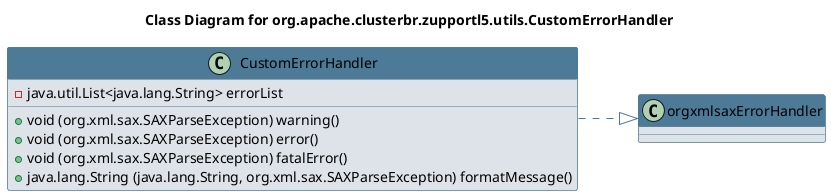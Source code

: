@startuml 
skinparam class { 
 BackgroundColor #DEE3E9 
 ArrowColor #4D7A97 
 BorderColor #4D7A97 
}
left to right direction 
title Class Diagram for org.apache.clusterbr.zupportl5.utils.CustomErrorHandler
skinparam titleBackgroundColor White
skinparam classHeaderBackgroundColor #4D7A97 
skinparam stereotypeCBackgroundColor #F8981D 

class CustomErrorHandler {
 - java.util.List<java.lang.String> errorList
 + void (org.xml.sax.SAXParseException) warning()
 + void (org.xml.sax.SAXParseException) error()
 + void (org.xml.sax.SAXParseException) fatalError()
 + java.lang.String (java.lang.String, org.xml.sax.SAXParseException) formatMessage()
}
CustomErrorHandler ..|> orgxmlsaxErrorHandler
@enduml